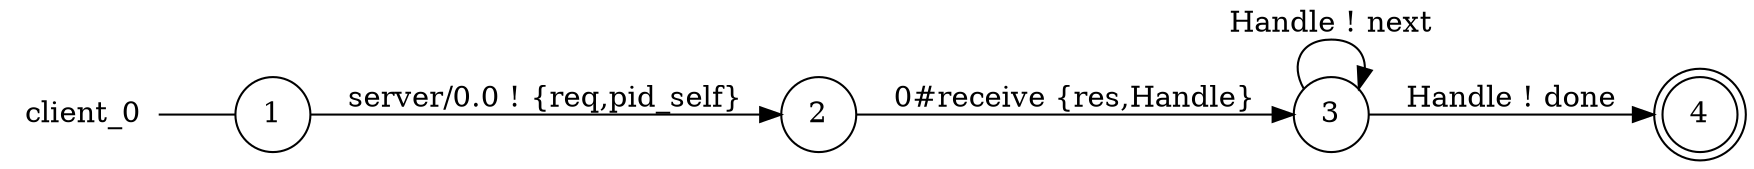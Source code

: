 digraph client_0 {
	rankdir="LR";
	n_0 [label="client_0", shape="plaintext"];
	n_1 [id="1", shape=circle, label="1"];
	n_0 -> n_1 [arrowhead=none];
	n_2 [id="4", shape=circle, label="3"];
	n_3 [id="3", shape=circle, label="2"];
	n_4 [id="2", shape=doublecircle, label="4"];

	n_2 -> n_2 [id="[$e|5]", label="Handle ! next"];
	n_2 -> n_4 [id="[$e|3]", label="Handle ! done"];
	n_3 -> n_2 [id="[$e|6]", label="0#receive {res,Handle}"];
	n_1 -> n_3 [id="[$e|2]", label="server/0.0 ! {req,pid_self}"];
}
